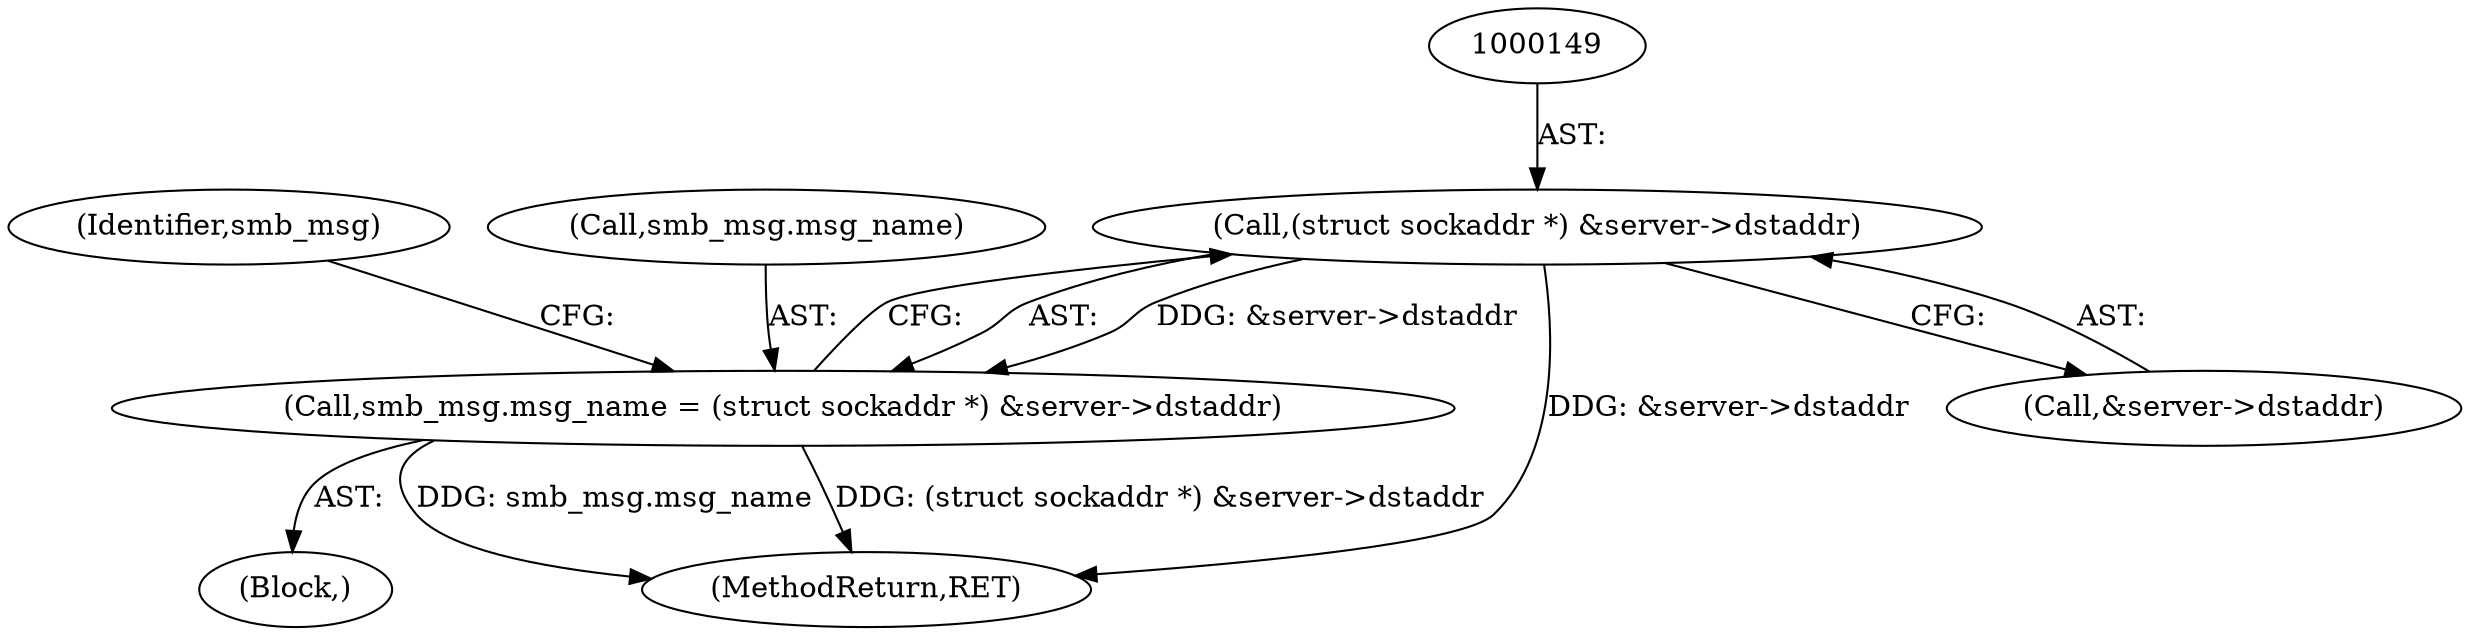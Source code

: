 digraph "0_linux_ea702b80e0bbb2448e201472127288beb82ca2fe@pointer" {
"1000148" [label="(Call,(struct sockaddr *) &server->dstaddr)"];
"1000144" [label="(Call,smb_msg.msg_name = (struct sockaddr *) &server->dstaddr)"];
"1000383" [label="(MethodReturn,RET)"];
"1000150" [label="(Call,&server->dstaddr)"];
"1000156" [label="(Identifier,smb_msg)"];
"1000145" [label="(Call,smb_msg.msg_name)"];
"1000112" [label="(Block,)"];
"1000148" [label="(Call,(struct sockaddr *) &server->dstaddr)"];
"1000144" [label="(Call,smb_msg.msg_name = (struct sockaddr *) &server->dstaddr)"];
"1000148" -> "1000144"  [label="AST: "];
"1000148" -> "1000150"  [label="CFG: "];
"1000149" -> "1000148"  [label="AST: "];
"1000150" -> "1000148"  [label="AST: "];
"1000144" -> "1000148"  [label="CFG: "];
"1000148" -> "1000383"  [label="DDG: &server->dstaddr"];
"1000148" -> "1000144"  [label="DDG: &server->dstaddr"];
"1000144" -> "1000112"  [label="AST: "];
"1000145" -> "1000144"  [label="AST: "];
"1000156" -> "1000144"  [label="CFG: "];
"1000144" -> "1000383"  [label="DDG: (struct sockaddr *) &server->dstaddr"];
"1000144" -> "1000383"  [label="DDG: smb_msg.msg_name"];
}
